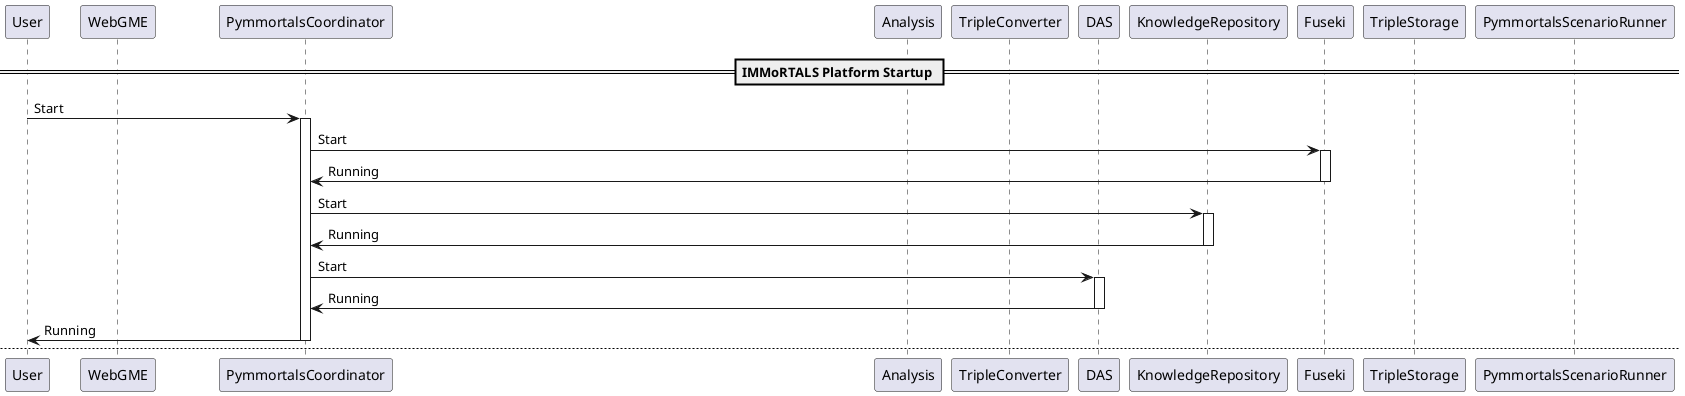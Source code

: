 @startuml

participant User
participant WebGME
participant PymmortalsCoordinator
participant Analysis
participant TripleConverter
participant DAS
participant KnowledgeRepository
participant Fuseki
participant TripleStorage
participant PymmortalsScenarioRunner


'
' Startup Sequence
'
== IMMoRTALS Platform Startup ==
User -> PymmortalsCoordinator: Start
activate PymmortalsCoordinator

PymmortalsCoordinator -> Fuseki: Start
activate Fuseki

Fuseki -> PymmortalsCoordinator: Running
deactivate Fuseki

PymmortalsCoordinator -> KnowledgeRepository: Start
activate KnowledgeRepository

KnowledgeRepository -> PymmortalsCoordinator: Running
deactivate KnowledgeRepository

PymmortalsCoordinator -> DAS: Start
activate DAS

DAS -> PymmortalsCoordinator: Running
deactivate DAS

PymmortalsCoordinator -> User: Running
deactivate PymmortalsCoordinator


newpage
'
' Analysis Sequence
'
== Potential Analysis Workflow==

User -> PymmortalsCoordinator: Analyze DFUs
activate PymmortalsCoordinator

PymmortalsCoordinator -> PymmortalsCoordinator: Startup If Necessary [See IMMoRTALS Platform Startup]

PymmortalsCoordinator -> KnowledgeRepository: createAnalysisContext() [REST]
KnowledgeRepository -> PymmortalsCoordinator: analysisContextId

PymmortalsCoordinator -> KnowledgeRepository: Get DFUs that need analysis [REST]
activate KnowledgeRepository

note over KnowledgeRepository
    I recall using hashes was being
    discussed as a way to "version"
    DFUs. I am not sure if this is
    still the case or not, but this
    would be dependent on that or
    executing analysis on DFUs without
    analysis information collected
end note
KnowledgeRepository -> PymmortalsCoordinator: List of DFUs for analysis
deactivate KnowledgeRepository

note over PymmortalsCoordinator 
    This will ideally be automated by a 
    specification provided with the 
    DFU indicating possible values or
    value ranges
end note
PymmortalsCoordinator -> PymmortalsCoordinator: Generate DFU Substitution Values

PymmortalsCoordinator -> DAS: synthesizeNewApplications()
activate DAS

DAS -> PymmortalsCoordinator: Applications produced
deactivate DAS

PymmortalsCoordinator -> PymmortalsCoordinator: buildApplications(analysisContextId)



loop while produced applications exist
    PymmortalsCoordinator -> Analysis: executeScenario(@DeploymentModel POJO_JSON, analysisContextId, AugmentedApplications)
    activate Analysis
    
    Analysis -> PymmortalsCoordinator: Triples Produced
    deactivate Analysis
    
    PymmortalsCoordinator -> KnowledgeRepository: [REST] pushKnowledgeArtifact(analysisContextId, ttl, metadata)
    activate KnowledgeRepository
    
    KnowledgeRepository -> PymmortalsCoordinator: Done
    deactivate KnowledgeRepository
end

PymmortalsCoordinator -> KnowledgeRepository: [REST] runInferences(analysisContextId)
activate KnowledgeRepository

KnowledgeRepository -> PymmortalsCoordinator: Done
deactivate KnowledgeRepository

PymmortalsCoordinator -> User: Done
deactivate PymmortalsCoordinator

User -> User: SVN Commit


newpage
'
' Execution Sequence (Baseline scenario executions  and failure scenarios omitted for simplicity)
'
== Execution ==
User -> PymmortalsCoordinator: perturb (@DeploymentModel POJO_JSON)
activate PymmortalsCoordinator

PymmortalsCoordinator -> TripleConverter: convertDeploymentModelToTriples (@DeploymentModel CLIParameters)

activate TripleConverter

TripleConverter -> PymmortalsCoordinator: Triples
deactivate TripleConverter

PymmortalsCoordinator -> DAS: augmentApplications (@DeploymentModel Triples)
activate DAS

note over DAS
    Given the analysis candidate
    workflow, we could probably
    perform analysis on-the-fly 
    if we notice usage with an
    unexpected input from the
    application
end note
DAS -> PymmortalsCoordinator: Application Augmentation Complete
deactivate DAS

PymmortalsCoordinator -> PymmortalsScenarioRunner: executeScenario(@DeploymentModel POJO_JSON, AugmentedApplications)
activate PymmortalsScenarioRunner
PymmortalsScenarioRunner -> PymmortalsCoordinator: ExecutionComplete
deactivate PymmortalsScenarioRunner

@enduml
